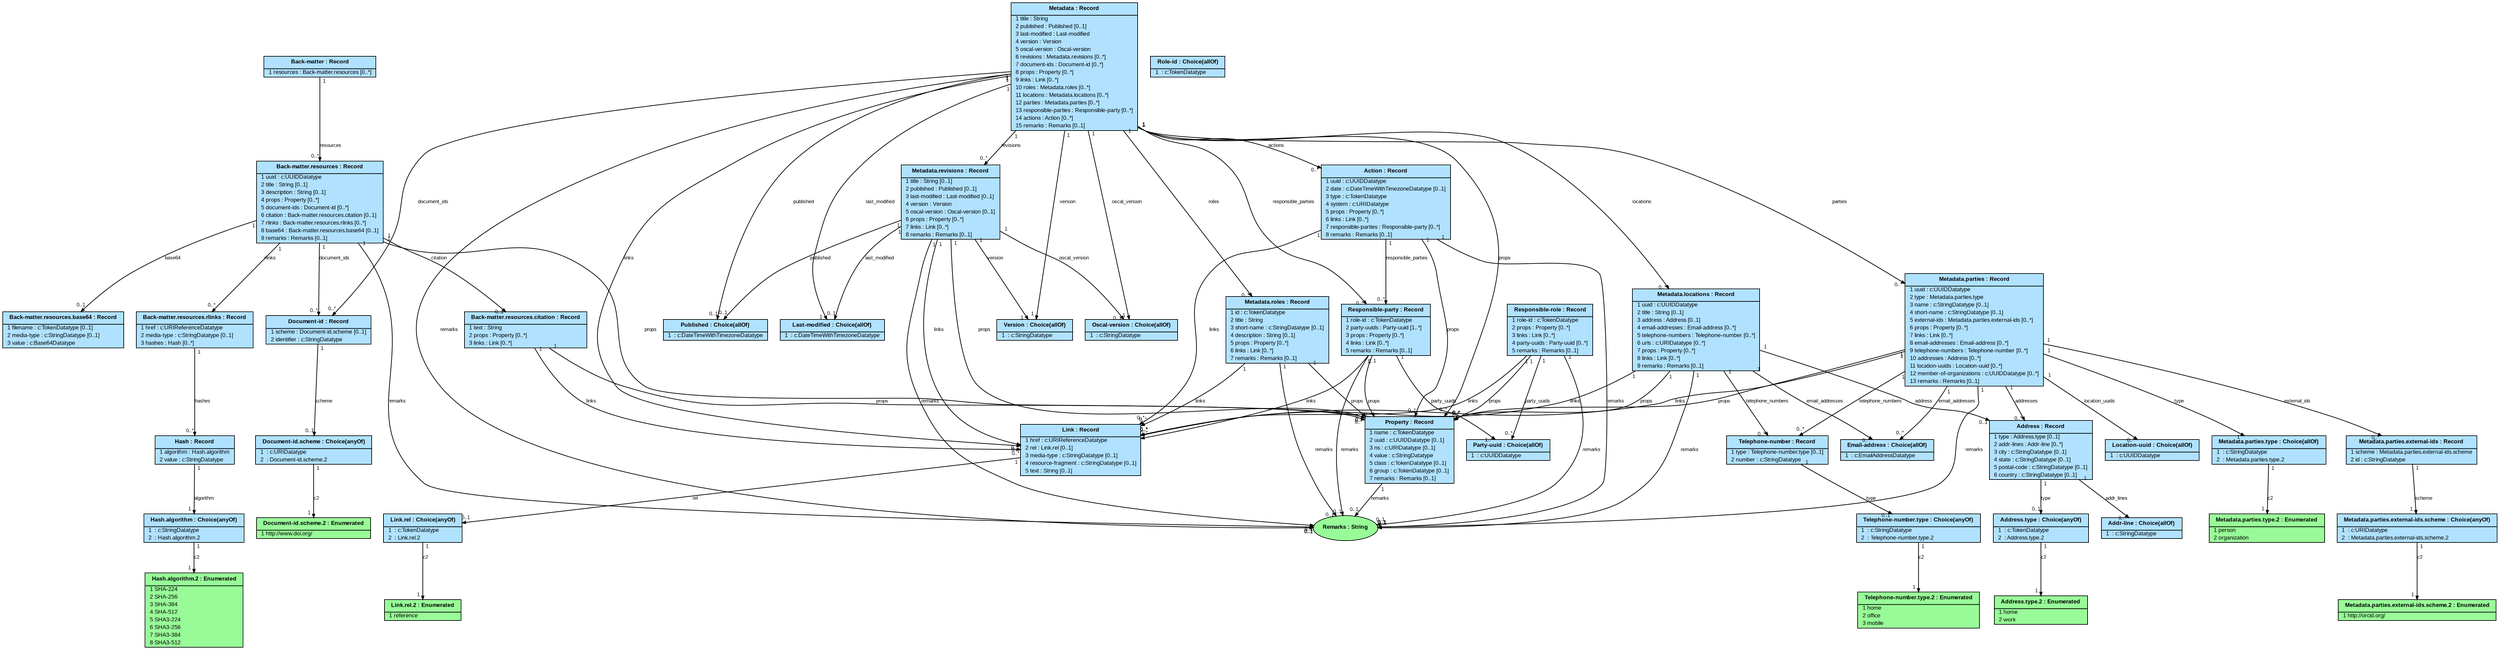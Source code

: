 # package: http://csrc.nist.gov/ns/oscal/1.1.2/oscal-metadata
# roots: ['Back-matter', 'Metadata', 'Responsible-role', 'Role-id']
# namespaces: [['c', 'http://csrc.nist.gov/ns/oscal/1.1.2/oscal-common']]
# config: {'$MaxString': 1000, '$Sys': '.', '$TypeName': '^[$A-Z][-.$A-Za-z0-9]{0,96}$', '$FieldName': '^[$a-z][-_$A-Za-z0-9]{0,63}$'}

digraph G {
  graph [fontname=Arial, fontsize=12];
  node [fontname=Arial, fontsize=8, shape=plain, style=filled, fillcolor=lightskyblue1];
  edge [fontname=Arial, fontsize=7, arrowsize=0.5, labelangle=45.0, labeldistance=0.9];
  bgcolor="transparent";

n0 [label=<<table cellborder="0" cellpadding="1" cellspacing="0">
<tr><td cellpadding="4"><b>  Back-matter : Record  </b></td></tr><hr/>
  <tr><td align="left">  1 resources : Back-matter.resources [0..*]  </td></tr>
</table>>]

n1 [label=<<table cellborder="0" cellpadding="1" cellspacing="0">
<tr><td cellpadding="4"><b>  Back-matter.resources : Record  </b></td></tr><hr/>
  <tr><td align="left">  1 uuid : c:UUIDDatatype  </td></tr>
  <tr><td align="left">  2 title : String [0..1]  </td></tr>
  <tr><td align="left">  3 description : String [0..1]  </td></tr>
  <tr><td align="left">  4 props : Property [0..*]  </td></tr>
  <tr><td align="left">  5 document-ids : Document-id [0..*]  </td></tr>
  <tr><td align="left">  6 citation : Back-matter.resources.citation [0..1]  </td></tr>
  <tr><td align="left">  7 rlinks : Back-matter.resources.rlinks [0..*]  </td></tr>
  <tr><td align="left">  8 base64 : Back-matter.resources.base64 [0..1]  </td></tr>
  <tr><td align="left">  9 remarks : Remarks [0..1]  </td></tr>
</table>>]

n2 [label=<<table cellborder="0" cellpadding="1" cellspacing="0">
<tr><td cellpadding="4"><b>  Property : Record  </b></td></tr><hr/>
  <tr><td align="left">  1 name : c:TokenDatatype  </td></tr>
  <tr><td align="left">  2 uuid : c:UUIDDatatype [0..1]  </td></tr>
  <tr><td align="left">  3 ns : c:URIDatatype [0..1]  </td></tr>
  <tr><td align="left">  4 value : c:StringDatatype  </td></tr>
  <tr><td align="left">  5 class : c:TokenDatatype [0..1]  </td></tr>
  <tr><td align="left">  6 group : c:TokenDatatype [0..1]  </td></tr>
  <tr><td align="left">  7 remarks : Remarks [0..1]  </td></tr>
</table>>]

n3 [label=<<b>Remarks : String</b>>, shape=ellipse, style=filled, fillcolor=palegreen]

n4 [label=<<table cellborder="0" cellpadding="1" cellspacing="0">
<tr><td cellpadding="4"><b>  Document-id : Record  </b></td></tr><hr/>
  <tr><td align="left">  1 scheme : Document-id.scheme [0..1]  </td></tr>
  <tr><td align="left">  2 identifier : c:StringDatatype  </td></tr>
</table>>]

n5 [label=<<table cellborder="0" cellpadding="1" cellspacing="0">
<tr><td cellpadding="4"><b>  Document-id.scheme : Choice(anyOf)  </b></td></tr><hr/>
  <tr><td align="left">  1  : c:URIDatatype  </td></tr>
  <tr><td align="left">  2  : Document-id.scheme.2  </td></tr>
</table>>]

n6 [fillcolor=palegreen, label=<<table cellborder="0" cellpadding="1" cellspacing="0">
<tr><td cellpadding="4"><b>  Document-id.scheme.2 : Enumerated  </b></td></tr><hr/>
  <tr><td align="left">  1 http://www.doi.org/  </td></tr>
</table>>]

n7 [label=<<table cellborder="0" cellpadding="1" cellspacing="0">
<tr><td cellpadding="4"><b>  Back-matter.resources.citation : Record  </b></td></tr><hr/>
  <tr><td align="left">  1 text : String  </td></tr>
  <tr><td align="left">  2 props : Property [0..*]  </td></tr>
  <tr><td align="left">  3 links : Link [0..*]  </td></tr>
</table>>]

n8 [label=<<table cellborder="0" cellpadding="1" cellspacing="0">
<tr><td cellpadding="4"><b>  Link : Record  </b></td></tr><hr/>
  <tr><td align="left">  1 href : c:URIReferenceDatatype  </td></tr>
  <tr><td align="left">  2 rel : Link.rel [0..1]  </td></tr>
  <tr><td align="left">  3 media-type : c:StringDatatype [0..1]  </td></tr>
  <tr><td align="left">  4 resource-fragment : c:StringDatatype [0..1]  </td></tr>
  <tr><td align="left">  5 text : String [0..1]  </td></tr>
</table>>]

n9 [label=<<table cellborder="0" cellpadding="1" cellspacing="0">
<tr><td cellpadding="4"><b>  Link.rel : Choice(anyOf)  </b></td></tr><hr/>
  <tr><td align="left">  1  : c:TokenDatatype  </td></tr>
  <tr><td align="left">  2  : Link.rel.2  </td></tr>
</table>>]

n10 [fillcolor=palegreen, label=<<table cellborder="0" cellpadding="1" cellspacing="0">
<tr><td cellpadding="4"><b>  Link.rel.2 : Enumerated  </b></td></tr><hr/>
  <tr><td align="left">  1 reference  </td></tr>
</table>>]

n11 [label=<<table cellborder="0" cellpadding="1" cellspacing="0">
<tr><td cellpadding="4"><b>  Back-matter.resources.rlinks : Record  </b></td></tr><hr/>
  <tr><td align="left">  1 href : c:URIReferenceDatatype  </td></tr>
  <tr><td align="left">  2 media-type : c:StringDatatype [0..1]  </td></tr>
  <tr><td align="left">  3 hashes : Hash [0..*]  </td></tr>
</table>>]

n12 [label=<<table cellborder="0" cellpadding="1" cellspacing="0">
<tr><td cellpadding="4"><b>  Hash : Record  </b></td></tr><hr/>
  <tr><td align="left">  1 algorithm : Hash.algorithm  </td></tr>
  <tr><td align="left">  2 value : c:StringDatatype  </td></tr>
</table>>]

n13 [label=<<table cellborder="0" cellpadding="1" cellspacing="0">
<tr><td cellpadding="4"><b>  Hash.algorithm : Choice(anyOf)  </b></td></tr><hr/>
  <tr><td align="left">  1  : c:StringDatatype  </td></tr>
  <tr><td align="left">  2  : Hash.algorithm.2  </td></tr>
</table>>]

n14 [fillcolor=palegreen, label=<<table cellborder="0" cellpadding="1" cellspacing="0">
<tr><td cellpadding="4"><b>  Hash.algorithm.2 : Enumerated  </b></td></tr><hr/>
  <tr><td align="left">  1 SHA-224  </td></tr>
  <tr><td align="left">  2 SHA-256  </td></tr>
  <tr><td align="left">  3 SHA-384  </td></tr>
  <tr><td align="left">  4 SHA-512  </td></tr>
  <tr><td align="left">  5 SHA3-224  </td></tr>
  <tr><td align="left">  6 SHA3-256  </td></tr>
  <tr><td align="left">  7 SHA3-384  </td></tr>
  <tr><td align="left">  8 SHA3-512  </td></tr>
</table>>]

n15 [label=<<table cellborder="0" cellpadding="1" cellspacing="0">
<tr><td cellpadding="4"><b>  Back-matter.resources.base64 : Record  </b></td></tr><hr/>
  <tr><td align="left">  1 filename : c:TokenDatatype [0..1]  </td></tr>
  <tr><td align="left">  2 media-type : c:StringDatatype [0..1]  </td></tr>
  <tr><td align="left">  3 value : c:Base64Datatype  </td></tr>
</table>>]

n16 [label=<<table cellborder="0" cellpadding="1" cellspacing="0">
<tr><td cellpadding="4"><b>  Metadata : Record  </b></td></tr><hr/>
  <tr><td align="left">  1 title : String  </td></tr>
  <tr><td align="left">  2 published : Published [0..1]  </td></tr>
  <tr><td align="left">  3 last-modified : Last-modified  </td></tr>
  <tr><td align="left">  4 version : Version  </td></tr>
  <tr><td align="left">  5 oscal-version : Oscal-version  </td></tr>
  <tr><td align="left">  6 revisions : Metadata.revisions [0..*]  </td></tr>
  <tr><td align="left">  7 document-ids : Document-id [0..*]  </td></tr>
  <tr><td align="left">  8 props : Property [0..*]  </td></tr>
  <tr><td align="left">  9 links : Link [0..*]  </td></tr>
  <tr><td align="left">  10 roles : Metadata.roles [0..*]  </td></tr>
  <tr><td align="left">  11 locations : Metadata.locations [0..*]  </td></tr>
  <tr><td align="left">  12 parties : Metadata.parties [0..*]  </td></tr>
  <tr><td align="left">  13 responsible-parties : Responsible-party [0..*]  </td></tr>
  <tr><td align="left">  14 actions : Action [0..*]  </td></tr>
  <tr><td align="left">  15 remarks : Remarks [0..1]  </td></tr>
</table>>]

n17 [label=<<table cellborder="0" cellpadding="1" cellspacing="0">
<tr><td cellpadding="4"><b>  Published : Choice(allOf)  </b></td></tr><hr/>
  <tr><td align="left">  1  : c:DateTimeWithTimezoneDatatype  </td></tr>
</table>>]

n18 [label=<<table cellborder="0" cellpadding="1" cellspacing="0">
<tr><td cellpadding="4"><b>  Last-modified : Choice(allOf)  </b></td></tr><hr/>
  <tr><td align="left">  1  : c:DateTimeWithTimezoneDatatype  </td></tr>
</table>>]

n19 [label=<<table cellborder="0" cellpadding="1" cellspacing="0">
<tr><td cellpadding="4"><b>  Version : Choice(allOf)  </b></td></tr><hr/>
  <tr><td align="left">  1  : c:StringDatatype  </td></tr>
</table>>]

n20 [label=<<table cellborder="0" cellpadding="1" cellspacing="0">
<tr><td cellpadding="4"><b>  Oscal-version : Choice(allOf)  </b></td></tr><hr/>
  <tr><td align="left">  1  : c:StringDatatype  </td></tr>
</table>>]

n21 [label=<<table cellborder="0" cellpadding="1" cellspacing="0">
<tr><td cellpadding="4"><b>  Metadata.revisions : Record  </b></td></tr><hr/>
  <tr><td align="left">  1 title : String [0..1]  </td></tr>
  <tr><td align="left">  2 published : Published [0..1]  </td></tr>
  <tr><td align="left">  3 last-modified : Last-modified [0..1]  </td></tr>
  <tr><td align="left">  4 version : Version  </td></tr>
  <tr><td align="left">  5 oscal-version : Oscal-version [0..1]  </td></tr>
  <tr><td align="left">  6 props : Property [0..*]  </td></tr>
  <tr><td align="left">  7 links : Link [0..*]  </td></tr>
  <tr><td align="left">  8 remarks : Remarks [0..1]  </td></tr>
</table>>]

n22 [label=<<table cellborder="0" cellpadding="1" cellspacing="0">
<tr><td cellpadding="4"><b>  Metadata.roles : Record  </b></td></tr><hr/>
  <tr><td align="left">  1 id : c:TokenDatatype  </td></tr>
  <tr><td align="left">  2 title : String  </td></tr>
  <tr><td align="left">  3 short-name : c:StringDatatype [0..1]  </td></tr>
  <tr><td align="left">  4 description : String [0..1]  </td></tr>
  <tr><td align="left">  5 props : Property [0..*]  </td></tr>
  <tr><td align="left">  6 links : Link [0..*]  </td></tr>
  <tr><td align="left">  7 remarks : Remarks [0..1]  </td></tr>
</table>>]

n23 [label=<<table cellborder="0" cellpadding="1" cellspacing="0">
<tr><td cellpadding="4"><b>  Metadata.locations : Record  </b></td></tr><hr/>
  <tr><td align="left">  1 uuid : c:UUIDDatatype  </td></tr>
  <tr><td align="left">  2 title : String [0..1]  </td></tr>
  <tr><td align="left">  3 address : Address [0..1]  </td></tr>
  <tr><td align="left">  4 email-addresses : Email-address [0..*]  </td></tr>
  <tr><td align="left">  5 telephone-numbers : Telephone-number [0..*]  </td></tr>
  <tr><td align="left">  6 urls : c:URIDatatype [0..*]  </td></tr>
  <tr><td align="left">  7 props : Property [0..*]  </td></tr>
  <tr><td align="left">  8 links : Link [0..*]  </td></tr>
  <tr><td align="left">  9 remarks : Remarks [0..1]  </td></tr>
</table>>]

n24 [label=<<table cellborder="0" cellpadding="1" cellspacing="0">
<tr><td cellpadding="4"><b>  Address : Record  </b></td></tr><hr/>
  <tr><td align="left">  1 type : Address.type [0..1]  </td></tr>
  <tr><td align="left">  2 addr-lines : Addr-line [0..*]  </td></tr>
  <tr><td align="left">  3 city : c:StringDatatype [0..1]  </td></tr>
  <tr><td align="left">  4 state : c:StringDatatype [0..1]  </td></tr>
  <tr><td align="left">  5 postal-code : c:StringDatatype [0..1]  </td></tr>
  <tr><td align="left">  6 country : c:StringDatatype [0..1]  </td></tr>
</table>>]

n25 [label=<<table cellborder="0" cellpadding="1" cellspacing="0">
<tr><td cellpadding="4"><b>  Address.type : Choice(anyOf)  </b></td></tr><hr/>
  <tr><td align="left">  1  : c:TokenDatatype  </td></tr>
  <tr><td align="left">  2  : Address.type.2  </td></tr>
</table>>]

n26 [fillcolor=palegreen, label=<<table cellborder="0" cellpadding="1" cellspacing="0">
<tr><td cellpadding="4"><b>  Address.type.2 : Enumerated  </b></td></tr><hr/>
  <tr><td align="left">  1 home  </td></tr>
  <tr><td align="left">  2 work  </td></tr>
</table>>]

n27 [label=<<table cellborder="0" cellpadding="1" cellspacing="0">
<tr><td cellpadding="4"><b>  Addr-line : Choice(allOf)  </b></td></tr><hr/>
  <tr><td align="left">  1  : c:StringDatatype  </td></tr>
</table>>]

n28 [label=<<table cellborder="0" cellpadding="1" cellspacing="0">
<tr><td cellpadding="4"><b>  Email-address : Choice(allOf)  </b></td></tr><hr/>
  <tr><td align="left">  1  : c:EmailAddressDatatype  </td></tr>
</table>>]

n29 [label=<<table cellborder="0" cellpadding="1" cellspacing="0">
<tr><td cellpadding="4"><b>  Telephone-number : Record  </b></td></tr><hr/>
  <tr><td align="left">  1 type : Telephone-number.type [0..1]  </td></tr>
  <tr><td align="left">  2 number : c:StringDatatype  </td></tr>
</table>>]

n30 [label=<<table cellborder="0" cellpadding="1" cellspacing="0">
<tr><td cellpadding="4"><b>  Telephone-number.type : Choice(anyOf)  </b></td></tr><hr/>
  <tr><td align="left">  1  : c:StringDatatype  </td></tr>
  <tr><td align="left">  2  : Telephone-number.type.2  </td></tr>
</table>>]

n31 [fillcolor=palegreen, label=<<table cellborder="0" cellpadding="1" cellspacing="0">
<tr><td cellpadding="4"><b>  Telephone-number.type.2 : Enumerated  </b></td></tr><hr/>
  <tr><td align="left">  1 home  </td></tr>
  <tr><td align="left">  2 office  </td></tr>
  <tr><td align="left">  3 mobile  </td></tr>
</table>>]

n32 [label=<<table cellborder="0" cellpadding="1" cellspacing="0">
<tr><td cellpadding="4"><b>  Metadata.parties : Record  </b></td></tr><hr/>
  <tr><td align="left">  1 uuid : c:UUIDDatatype  </td></tr>
  <tr><td align="left">  2 type : Metadata.parties.type  </td></tr>
  <tr><td align="left">  3 name : c:StringDatatype [0..1]  </td></tr>
  <tr><td align="left">  4 short-name : c:StringDatatype [0..1]  </td></tr>
  <tr><td align="left">  5 external-ids : Metadata.parties.external-ids [0..*]  </td></tr>
  <tr><td align="left">  6 props : Property [0..*]  </td></tr>
  <tr><td align="left">  7 links : Link [0..*]  </td></tr>
  <tr><td align="left">  8 email-addresses : Email-address [0..*]  </td></tr>
  <tr><td align="left">  9 telephone-numbers : Telephone-number [0..*]  </td></tr>
  <tr><td align="left">  10 addresses : Address [0..*]  </td></tr>
  <tr><td align="left">  11 location-uuids : Location-uuid [0..*]  </td></tr>
  <tr><td align="left">  12 member-of-organizations : c:UUIDDatatype [0..*]  </td></tr>
  <tr><td align="left">  13 remarks : Remarks [0..1]  </td></tr>
</table>>]

n33 [label=<<table cellborder="0" cellpadding="1" cellspacing="0">
<tr><td cellpadding="4"><b>  Metadata.parties.type : Choice(allOf)  </b></td></tr><hr/>
  <tr><td align="left">  1  : c:StringDatatype  </td></tr>
  <tr><td align="left">  2  : Metadata.parties.type.2  </td></tr>
</table>>]

n34 [fillcolor=palegreen, label=<<table cellborder="0" cellpadding="1" cellspacing="0">
<tr><td cellpadding="4"><b>  Metadata.parties.type.2 : Enumerated  </b></td></tr><hr/>
  <tr><td align="left">  1 person  </td></tr>
  <tr><td align="left">  2 organization  </td></tr>
</table>>]

n35 [label=<<table cellborder="0" cellpadding="1" cellspacing="0">
<tr><td cellpadding="4"><b>  Metadata.parties.external-ids : Record  </b></td></tr><hr/>
  <tr><td align="left">  1 scheme : Metadata.parties.external-ids.scheme  </td></tr>
  <tr><td align="left">  2 id : c:StringDatatype  </td></tr>
</table>>]

n36 [label=<<table cellborder="0" cellpadding="1" cellspacing="0">
<tr><td cellpadding="4"><b>  Metadata.parties.external-ids.scheme : Choice(anyOf)  </b></td></tr><hr/>
  <tr><td align="left">  1  : c:URIDatatype  </td></tr>
  <tr><td align="left">  2  : Metadata.parties.external-ids.scheme.2  </td></tr>
</table>>]

n37 [fillcolor=palegreen, label=<<table cellborder="0" cellpadding="1" cellspacing="0">
<tr><td cellpadding="4"><b>  Metadata.parties.external-ids.scheme.2 : Enumerated  </b></td></tr><hr/>
  <tr><td align="left">  1 http://orcid.org/  </td></tr>
</table>>]

n38 [label=<<table cellborder="0" cellpadding="1" cellspacing="0">
<tr><td cellpadding="4"><b>  Location-uuid : Choice(allOf)  </b></td></tr><hr/>
  <tr><td align="left">  1  : c:UUIDDatatype  </td></tr>
</table>>]

n39 [label=<<table cellborder="0" cellpadding="1" cellspacing="0">
<tr><td cellpadding="4"><b>  Responsible-party : Record  </b></td></tr><hr/>
  <tr><td align="left">  1 role-id : c:TokenDatatype  </td></tr>
  <tr><td align="left">  2 party-uuids : Party-uuid [1..*]  </td></tr>
  <tr><td align="left">  3 props : Property [0..*]  </td></tr>
  <tr><td align="left">  4 links : Link [0..*]  </td></tr>
  <tr><td align="left">  5 remarks : Remarks [0..1]  </td></tr>
</table>>]

n40 [label=<<table cellborder="0" cellpadding="1" cellspacing="0">
<tr><td cellpadding="4"><b>  Party-uuid : Choice(allOf)  </b></td></tr><hr/>
  <tr><td align="left">  1  : c:UUIDDatatype  </td></tr>
</table>>]

n41 [label=<<table cellborder="0" cellpadding="1" cellspacing="0">
<tr><td cellpadding="4"><b>  Action : Record  </b></td></tr><hr/>
  <tr><td align="left">  1 uuid : c:UUIDDatatype  </td></tr>
  <tr><td align="left">  2 date : c:DateTimeWithTimezoneDatatype [0..1]  </td></tr>
  <tr><td align="left">  3 type : c:TokenDatatype  </td></tr>
  <tr><td align="left">  4 system : c:URIDatatype  </td></tr>
  <tr><td align="left">  5 props : Property [0..*]  </td></tr>
  <tr><td align="left">  6 links : Link [0..*]  </td></tr>
  <tr><td align="left">  7 responsible-parties : Responsible-party [0..*]  </td></tr>
  <tr><td align="left">  8 remarks : Remarks [0..1]  </td></tr>
</table>>]

n42 [label=<<table cellborder="0" cellpadding="1" cellspacing="0">
<tr><td cellpadding="4"><b>  Responsible-role : Record  </b></td></tr><hr/>
  <tr><td align="left">  1 role-id : c:TokenDatatype  </td></tr>
  <tr><td align="left">  2 props : Property [0..*]  </td></tr>
  <tr><td align="left">  3 links : Link [0..*]  </td></tr>
  <tr><td align="left">  4 party-uuids : Party-uuid [0..*]  </td></tr>
  <tr><td align="left">  5 remarks : Remarks [0..1]  </td></tr>
</table>>]

n43 [label=<<table cellborder="0" cellpadding="1" cellspacing="0">
<tr><td cellpadding="4"><b>  Role-id : Choice(allOf)  </b></td></tr><hr/>
  <tr><td align="left">  1  : c:TokenDatatype  </td></tr>
</table>>]

  n0 -> n1 [label=resources, headlabel="0..*", taillabel="1"]
  n1 -> n2 [label=props, headlabel="0..*", taillabel="1"]
  n1 -> n4 [label=document_ids, headlabel="0..*", taillabel="1"]
  n1 -> n7 [label=citation, headlabel="0..1", taillabel="1"]
  n1 -> n11 [label=rlinks, headlabel="0..*", taillabel="1"]
  n1 -> n15 [label=base64, headlabel="0..1", taillabel="1"]
  n1 -> n3 [label=remarks, headlabel="0..1", taillabel="1"]
  n2 -> n3 [label=remarks, headlabel="0..1", taillabel="1"]
  n4 -> n5 [label=scheme, headlabel="0..1", taillabel="1"]
  n5 -> n6 [label=c2, headlabel="1", taillabel="1"]
  n7 -> n2 [label=props, headlabel="0..*", taillabel="1"]
  n7 -> n8 [label=links, headlabel="0..*", taillabel="1"]
  n8 -> n9 [label=rel, headlabel="0..1", taillabel="1"]
  n9 -> n10 [label=c2, headlabel="1", taillabel="1"]
  n11 -> n12 [label=hashes, headlabel="0..*", taillabel="1"]
  n12 -> n13 [label=algorithm, headlabel="1", taillabel="1"]
  n13 -> n14 [label=c2, headlabel="1", taillabel="1"]
  n16 -> n17 [label=published, headlabel="0..1", taillabel="1"]
  n16 -> n18 [label=last_modified, headlabel="1", taillabel="1"]
  n16 -> n19 [label=version, headlabel="1", taillabel="1"]
  n16 -> n20 [label=oscal_version, headlabel="1", taillabel="1"]
  n16 -> n21 [label=revisions, headlabel="0..*", taillabel="1"]
  n16 -> n4 [label=document_ids, headlabel="0..*", taillabel="1"]
  n16 -> n2 [label=props, headlabel="0..*", taillabel="1"]
  n16 -> n8 [label=links, headlabel="0..*", taillabel="1"]
  n16 -> n22 [label=roles, headlabel="0..*", taillabel="1"]
  n16 -> n23 [label=locations, headlabel="0..*", taillabel="1"]
  n16 -> n32 [label=parties, headlabel="0..*", taillabel="1"]
  n16 -> n39 [label=responsible_parties, headlabel="0..*", taillabel="1"]
  n16 -> n41 [label=actions, headlabel="0..*", taillabel="1"]
  n16 -> n3 [label=remarks, headlabel="0..1", taillabel="1"]
  n21 -> n17 [label=published, headlabel="0..1", taillabel="1"]
  n21 -> n18 [label=last_modified, headlabel="0..1", taillabel="1"]
  n21 -> n19 [label=version, headlabel="1", taillabel="1"]
  n21 -> n20 [label=oscal_version, headlabel="0..1", taillabel="1"]
  n21 -> n2 [label=props, headlabel="0..*", taillabel="1"]
  n21 -> n8 [label=links, headlabel="0..*", taillabel="1"]
  n21 -> n3 [label=remarks, headlabel="0..1", taillabel="1"]
  n22 -> n2 [label=props, headlabel="0..*", taillabel="1"]
  n22 -> n8 [label=links, headlabel="0..*", taillabel="1"]
  n22 -> n3 [label=remarks, headlabel="0..1", taillabel="1"]
  n23 -> n24 [label=address, headlabel="0..1", taillabel="1"]
  n23 -> n28 [label=email_addresses, headlabel="0..*", taillabel="1"]
  n23 -> n29 [label=telephone_numbers, headlabel="0..*", taillabel="1"]
  n23 -> n2 [label=props, headlabel="0..*", taillabel="1"]
  n23 -> n8 [label=links, headlabel="0..*", taillabel="1"]
  n23 -> n3 [label=remarks, headlabel="0..1", taillabel="1"]
  n24 -> n25 [label=type, headlabel="0..1", taillabel="1"]
  n24 -> n27 [label=addr_lines, headlabel="0..*", taillabel="1"]
  n25 -> n26 [label=c2, headlabel="1", taillabel="1"]
  n29 -> n30 [label=type, headlabel="0..1", taillabel="1"]
  n30 -> n31 [label=c2, headlabel="1", taillabel="1"]
  n32 -> n33 [label=type, headlabel="1", taillabel="1"]
  n32 -> n35 [label=external_ids, headlabel="0..*", taillabel="1"]
  n32 -> n2 [label=props, headlabel="0..*", taillabel="1"]
  n32 -> n8 [label=links, headlabel="0..*", taillabel="1"]
  n32 -> n28 [label=email_addresses, headlabel="0..*", taillabel="1"]
  n32 -> n29 [label=telephone_numbers, headlabel="0..*", taillabel="1"]
  n32 -> n24 [label=addresses, headlabel="0..*", taillabel="1"]
  n32 -> n38 [label=location_uuids, headlabel="0..*", taillabel="1"]
  n32 -> n3 [label=remarks, headlabel="0..1", taillabel="1"]
  n33 -> n34 [label=c2, headlabel="1", taillabel="1"]
  n35 -> n36 [label=scheme, headlabel="1", taillabel="1"]
  n36 -> n37 [label=c2, headlabel="1", taillabel="1"]
  n39 -> n40 [label=party_uuids, headlabel="1..*", taillabel="1"]
  n39 -> n2 [label=props, headlabel="0..*", taillabel="1"]
  n39 -> n8 [label=links, headlabel="0..*", taillabel="1"]
  n39 -> n3 [label=remarks, headlabel="0..1", taillabel="1"]
  n41 -> n2 [label=props, headlabel="0..*", taillabel="1"]
  n41 -> n8 [label=links, headlabel="0..*", taillabel="1"]
  n41 -> n39 [label=responsible_parties, headlabel="0..*", taillabel="1"]
  n41 -> n3 [label=remarks, headlabel="0..1", taillabel="1"]
  n42 -> n2 [label=props, headlabel="0..*", taillabel="1"]
  n42 -> n8 [label=links, headlabel="0..*", taillabel="1"]
  n42 -> n40 [label=party_uuids, headlabel="0..*", taillabel="1"]
  n42 -> n3 [label=remarks, headlabel="0..1", taillabel="1"]
}
